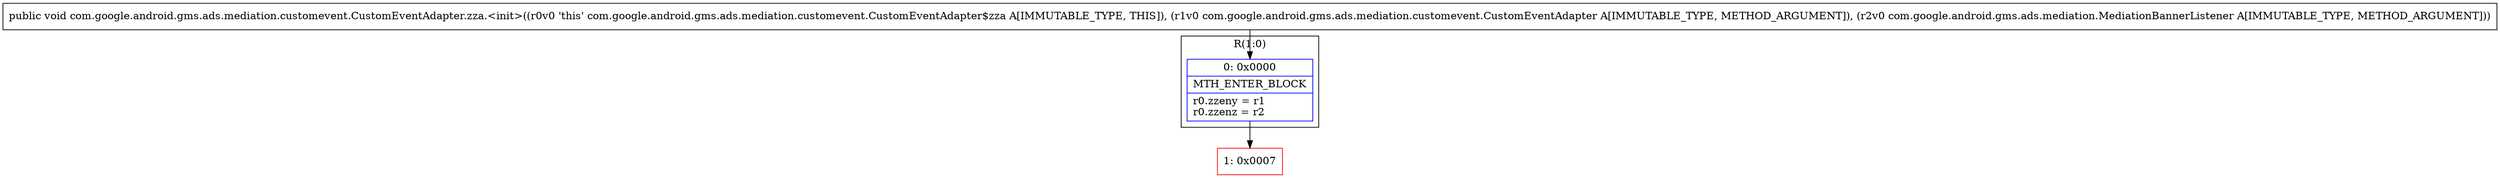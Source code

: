 digraph "CFG forcom.google.android.gms.ads.mediation.customevent.CustomEventAdapter.zza.\<init\>(Lcom\/google\/android\/gms\/ads\/mediation\/customevent\/CustomEventAdapter;Lcom\/google\/android\/gms\/ads\/mediation\/MediationBannerListener;)V" {
subgraph cluster_Region_777921175 {
label = "R(1:0)";
node [shape=record,color=blue];
Node_0 [shape=record,label="{0\:\ 0x0000|MTH_ENTER_BLOCK\l|r0.zzeny = r1\lr0.zzenz = r2\l}"];
}
Node_1 [shape=record,color=red,label="{1\:\ 0x0007}"];
MethodNode[shape=record,label="{public void com.google.android.gms.ads.mediation.customevent.CustomEventAdapter.zza.\<init\>((r0v0 'this' com.google.android.gms.ads.mediation.customevent.CustomEventAdapter$zza A[IMMUTABLE_TYPE, THIS]), (r1v0 com.google.android.gms.ads.mediation.customevent.CustomEventAdapter A[IMMUTABLE_TYPE, METHOD_ARGUMENT]), (r2v0 com.google.android.gms.ads.mediation.MediationBannerListener A[IMMUTABLE_TYPE, METHOD_ARGUMENT])) }"];
MethodNode -> Node_0;
Node_0 -> Node_1;
}

